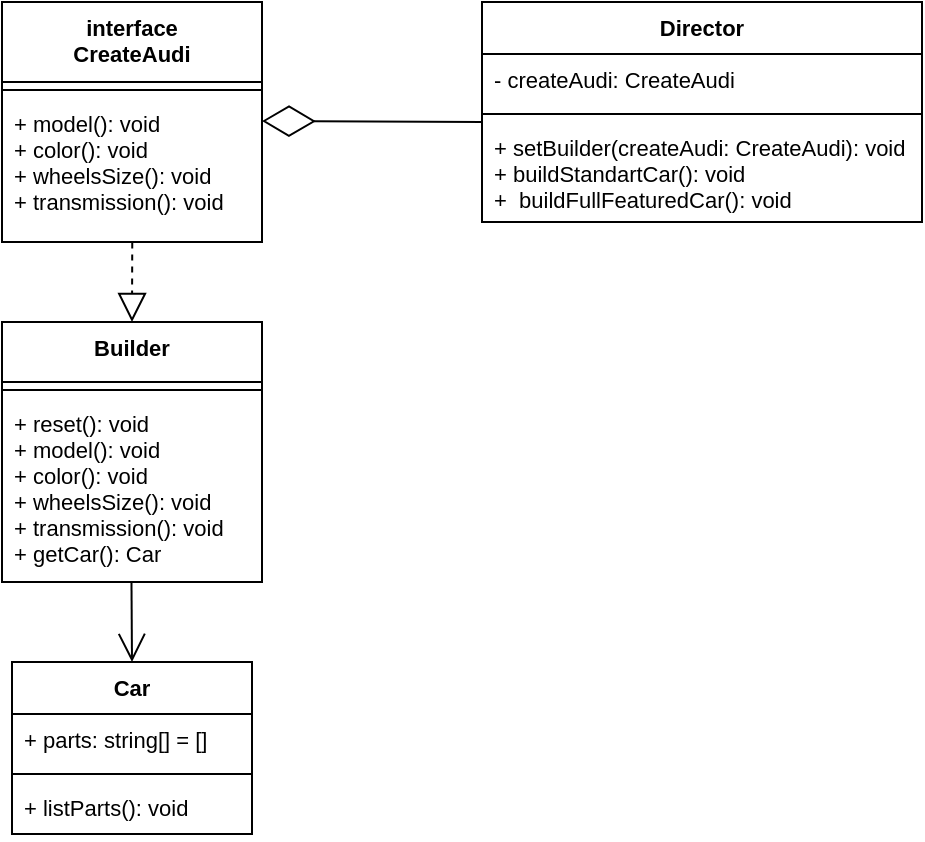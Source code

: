 <mxfile version="20.5.1" type="device"><diagram id="Iw1Uk30sRhWtI_Wlp_xP" name="Страница 1"><mxGraphModel dx="1542" dy="779" grid="1" gridSize="10" guides="1" tooltips="1" connect="1" arrows="1" fold="1" page="1" pageScale="1" pageWidth="413" pageHeight="291" math="0" shadow="0"><root><mxCell id="0"/><mxCell id="1" parent="0"/><mxCell id="cZ6Da3GRjpC_RIKOcZsb-1" value="interface&#10;CreateAudi" style="swimlane;fontStyle=1;align=center;verticalAlign=top;childLayout=stackLayout;horizontal=1;startSize=40;horizontalStack=0;resizeParent=1;resizeParentMax=0;resizeLast=0;collapsible=1;marginBottom=0;fontSize=11;" vertex="1" parent="1"><mxGeometry x="680" y="370" width="130" height="120" as="geometry"/></mxCell><mxCell id="cZ6Da3GRjpC_RIKOcZsb-3" value="" style="line;strokeWidth=1;fillColor=none;align=left;verticalAlign=middle;spacingTop=-1;spacingLeft=3;spacingRight=3;rotatable=0;labelPosition=right;points=[];portConstraint=eastwest;strokeColor=inherit;fontSize=11;" vertex="1" parent="cZ6Da3GRjpC_RIKOcZsb-1"><mxGeometry y="40" width="130" height="8" as="geometry"/></mxCell><mxCell id="cZ6Da3GRjpC_RIKOcZsb-4" value="+ model(): void&#10;+ color(): void&#10;+ wheelsSize(): void&#10;+ transmission(): void" style="text;strokeColor=none;fillColor=none;align=left;verticalAlign=top;spacingLeft=4;spacingRight=4;overflow=hidden;rotatable=0;points=[[0,0.5],[1,0.5]];portConstraint=eastwest;fontSize=11;" vertex="1" parent="cZ6Da3GRjpC_RIKOcZsb-1"><mxGeometry y="48" width="130" height="72" as="geometry"/></mxCell><mxCell id="cZ6Da3GRjpC_RIKOcZsb-5" value="Builder" style="swimlane;fontStyle=1;align=center;verticalAlign=top;childLayout=stackLayout;horizontal=1;startSize=30;horizontalStack=0;resizeParent=1;resizeParentMax=0;resizeLast=0;collapsible=1;marginBottom=0;fontSize=11;" vertex="1" parent="1"><mxGeometry x="680" y="530" width="130" height="130" as="geometry"/></mxCell><mxCell id="cZ6Da3GRjpC_RIKOcZsb-6" value="" style="line;strokeWidth=1;fillColor=none;align=left;verticalAlign=middle;spacingTop=-1;spacingLeft=3;spacingRight=3;rotatable=0;labelPosition=right;points=[];portConstraint=eastwest;strokeColor=inherit;fontSize=11;" vertex="1" parent="cZ6Da3GRjpC_RIKOcZsb-5"><mxGeometry y="30" width="130" height="8" as="geometry"/></mxCell><mxCell id="cZ6Da3GRjpC_RIKOcZsb-7" value="+ reset(): void&#10;+ model(): void&#10;+ color(): void&#10;+ wheelsSize(): void&#10;+ transmission(): void&#10;+ getCar(): Car" style="text;strokeColor=none;fillColor=none;align=left;verticalAlign=top;spacingLeft=4;spacingRight=4;overflow=hidden;rotatable=0;points=[[0,0.5],[1,0.5]];portConstraint=eastwest;fontSize=11;" vertex="1" parent="cZ6Da3GRjpC_RIKOcZsb-5"><mxGeometry y="38" width="130" height="92" as="geometry"/></mxCell><mxCell id="cZ6Da3GRjpC_RIKOcZsb-8" value="Car" style="swimlane;fontStyle=1;align=center;verticalAlign=top;childLayout=stackLayout;horizontal=1;startSize=26;horizontalStack=0;resizeParent=1;resizeParentMax=0;resizeLast=0;collapsible=1;marginBottom=0;fontSize=11;" vertex="1" parent="1"><mxGeometry x="685" y="700" width="120" height="86" as="geometry"/></mxCell><mxCell id="cZ6Da3GRjpC_RIKOcZsb-9" value="+ parts: string[] = []" style="text;strokeColor=none;fillColor=none;align=left;verticalAlign=top;spacingLeft=4;spacingRight=4;overflow=hidden;rotatable=0;points=[[0,0.5],[1,0.5]];portConstraint=eastwest;fontSize=11;" vertex="1" parent="cZ6Da3GRjpC_RIKOcZsb-8"><mxGeometry y="26" width="120" height="26" as="geometry"/></mxCell><mxCell id="cZ6Da3GRjpC_RIKOcZsb-10" value="" style="line;strokeWidth=1;fillColor=none;align=left;verticalAlign=middle;spacingTop=-1;spacingLeft=3;spacingRight=3;rotatable=0;labelPosition=right;points=[];portConstraint=eastwest;strokeColor=inherit;fontSize=11;" vertex="1" parent="cZ6Da3GRjpC_RIKOcZsb-8"><mxGeometry y="52" width="120" height="8" as="geometry"/></mxCell><mxCell id="cZ6Da3GRjpC_RIKOcZsb-11" value="+ listParts(): void" style="text;strokeColor=none;fillColor=none;align=left;verticalAlign=top;spacingLeft=4;spacingRight=4;overflow=hidden;rotatable=0;points=[[0,0.5],[1,0.5]];portConstraint=eastwest;fontSize=11;" vertex="1" parent="cZ6Da3GRjpC_RIKOcZsb-8"><mxGeometry y="60" width="120" height="26" as="geometry"/></mxCell><mxCell id="cZ6Da3GRjpC_RIKOcZsb-12" value="Director" style="swimlane;fontStyle=1;align=center;verticalAlign=top;childLayout=stackLayout;horizontal=1;startSize=26;horizontalStack=0;resizeParent=1;resizeParentMax=0;resizeLast=0;collapsible=1;marginBottom=0;fontSize=11;" vertex="1" parent="1"><mxGeometry x="920" y="370" width="220" height="110" as="geometry"/></mxCell><mxCell id="cZ6Da3GRjpC_RIKOcZsb-13" value="- createAudi: CreateAudi" style="text;strokeColor=none;fillColor=none;align=left;verticalAlign=top;spacingLeft=4;spacingRight=4;overflow=hidden;rotatable=0;points=[[0,0.5],[1,0.5]];portConstraint=eastwest;fontSize=11;" vertex="1" parent="cZ6Da3GRjpC_RIKOcZsb-12"><mxGeometry y="26" width="220" height="26" as="geometry"/></mxCell><mxCell id="cZ6Da3GRjpC_RIKOcZsb-14" value="" style="line;strokeWidth=1;fillColor=none;align=left;verticalAlign=middle;spacingTop=-1;spacingLeft=3;spacingRight=3;rotatable=0;labelPosition=right;points=[];portConstraint=eastwest;strokeColor=inherit;fontSize=11;" vertex="1" parent="cZ6Da3GRjpC_RIKOcZsb-12"><mxGeometry y="52" width="220" height="8" as="geometry"/></mxCell><mxCell id="cZ6Da3GRjpC_RIKOcZsb-15" value="+ setBuilder(createAudi: CreateAudi): void&#10;+ buildStandartCar(): void&#10;+  buildFullFeaturedCar(): void" style="text;strokeColor=none;fillColor=none;align=left;verticalAlign=top;spacingLeft=4;spacingRight=4;overflow=hidden;rotatable=0;points=[[0,0.5],[1,0.5]];portConstraint=eastwest;fontSize=11;" vertex="1" parent="cZ6Da3GRjpC_RIKOcZsb-12"><mxGeometry y="60" width="220" height="50" as="geometry"/></mxCell><mxCell id="cZ6Da3GRjpC_RIKOcZsb-16" value="" style="endArrow=diamondThin;endFill=0;endSize=24;html=1;rounded=0;fontSize=11;" edge="1" parent="1"><mxGeometry width="160" relative="1" as="geometry"><mxPoint x="920" y="430" as="sourcePoint"/><mxPoint x="810" y="429.5" as="targetPoint"/></mxGeometry></mxCell><mxCell id="cZ6Da3GRjpC_RIKOcZsb-17" value="" style="endArrow=block;dashed=1;endFill=0;endSize=12;html=1;rounded=0;fontSize=11;entryX=0.5;entryY=0;entryDx=0;entryDy=0;exitX=0.501;exitY=1.003;exitDx=0;exitDy=0;exitPerimeter=0;" edge="1" parent="1" source="cZ6Da3GRjpC_RIKOcZsb-4" target="cZ6Da3GRjpC_RIKOcZsb-5"><mxGeometry width="160" relative="1" as="geometry"><mxPoint x="670" y="490" as="sourcePoint"/><mxPoint x="830" y="490" as="targetPoint"/></mxGeometry></mxCell><mxCell id="cZ6Da3GRjpC_RIKOcZsb-18" value="" style="endArrow=open;endFill=1;endSize=12;html=1;rounded=0;fontSize=11;exitX=0.498;exitY=0.999;exitDx=0;exitDy=0;exitPerimeter=0;entryX=0.5;entryY=0;entryDx=0;entryDy=0;" edge="1" parent="1" source="cZ6Da3GRjpC_RIKOcZsb-7" target="cZ6Da3GRjpC_RIKOcZsb-8"><mxGeometry width="160" relative="1" as="geometry"><mxPoint x="690" y="690" as="sourcePoint"/><mxPoint x="850" y="690" as="targetPoint"/></mxGeometry></mxCell></root></mxGraphModel></diagram></mxfile>